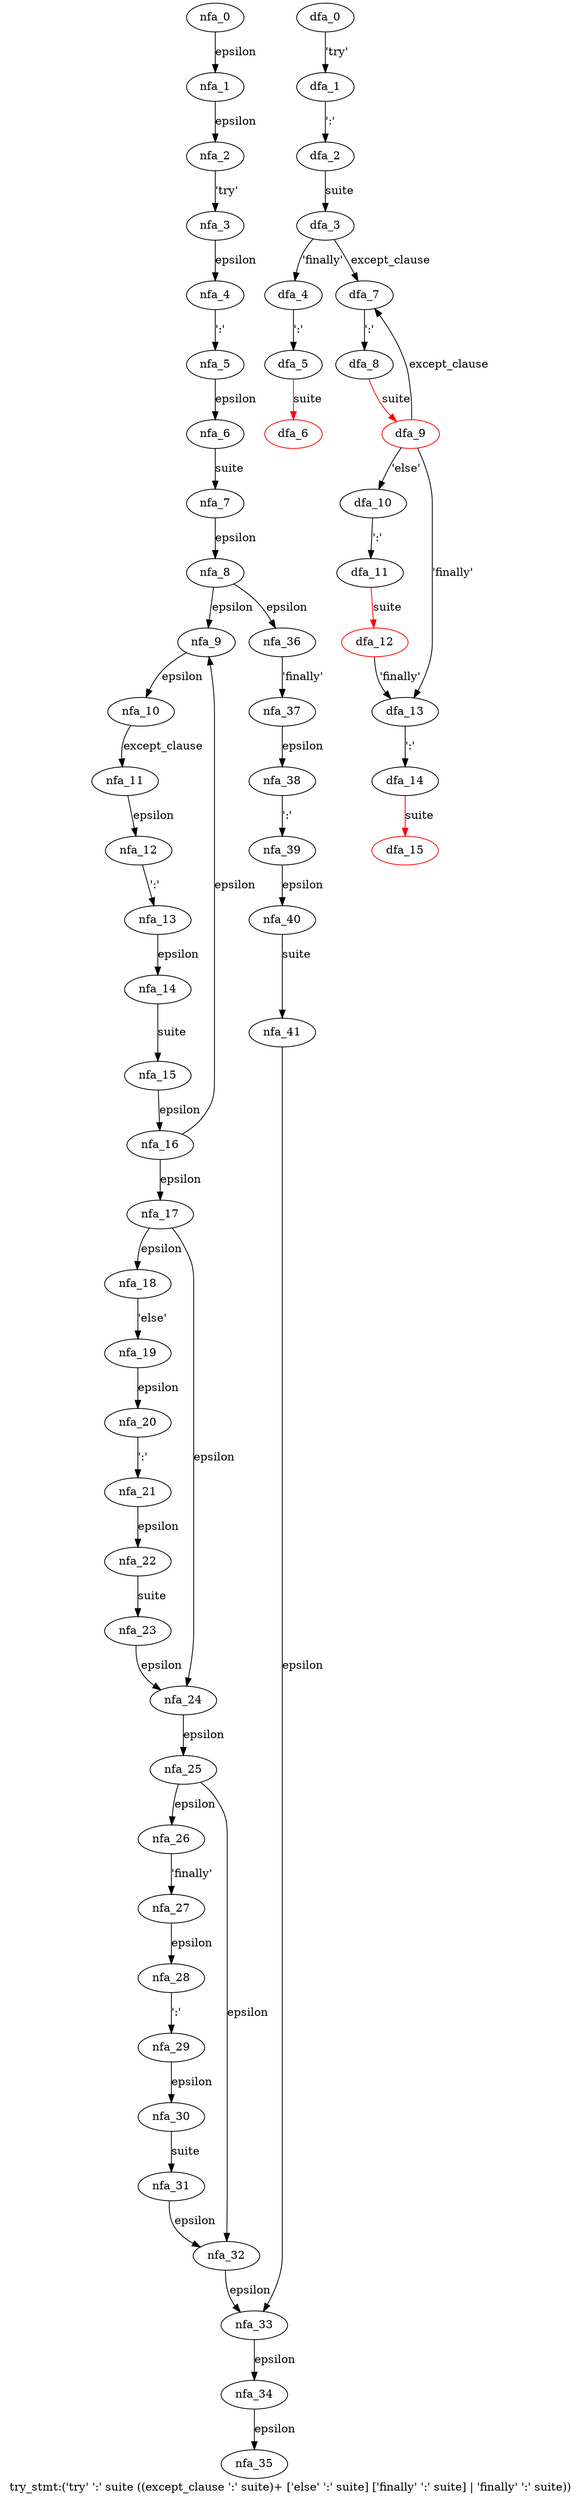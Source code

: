 digraph try_stmt {
 graph[label="try_stmt:('try' ':' suite ((except_clause ':' suite)+ ['else' ':' suite] ['finally' ':' suite] | 'finally' ':' suite))"]
 subgraph try_stmt_nfa {
  nfa_0->nfa_1[label="epsilon"]
  nfa_1->nfa_2[label="epsilon"]
  nfa_2->nfa_3[label="'try'"]
  nfa_3->nfa_4[label="epsilon"]
  nfa_4->nfa_5[label="':'"]
  nfa_5->nfa_6[label="epsilon"]
  nfa_6->nfa_7[label="suite"]
  nfa_7->nfa_8[label="epsilon"]
  nfa_8->nfa_9[label="epsilon"]
  nfa_9->nfa_10[label="epsilon"]
  nfa_10->nfa_11[label="except_clause"]
  nfa_11->nfa_12[label="epsilon"]
  nfa_12->nfa_13[label="':'"]
  nfa_13->nfa_14[label="epsilon"]
  nfa_14->nfa_15[label="suite"]
  nfa_15->nfa_16[label="epsilon"]
  nfa_16->nfa_9[label="epsilon"]
  nfa_16->nfa_17[label="epsilon"]
  nfa_17->nfa_18[label="epsilon"]
  nfa_18->nfa_19[label="'else'"]
  nfa_19->nfa_20[label="epsilon"]
  nfa_20->nfa_21[label="':'"]
  nfa_21->nfa_22[label="epsilon"]
  nfa_22->nfa_23[label="suite"]
  nfa_23->nfa_24[label="epsilon"]
  nfa_24->nfa_25[label="epsilon"]
  nfa_25->nfa_26[label="epsilon"]
  nfa_26->nfa_27[label="'finally'"]
  nfa_27->nfa_28[label="epsilon"]
  nfa_28->nfa_29[label="':'"]
  nfa_29->nfa_30[label="epsilon"]
  nfa_30->nfa_31[label="suite"]
  nfa_31->nfa_32[label="epsilon"]
  nfa_32->nfa_33[label="epsilon"]
  nfa_33->nfa_34[label="epsilon"]
  nfa_34->nfa_35[label="epsilon"]
  nfa_25->nfa_32[label="epsilon"]
  nfa_17->nfa_24[label="epsilon"]
  nfa_8->nfa_36[label="epsilon"]
  nfa_36->nfa_37[label="'finally'"]
  nfa_37->nfa_38[label="epsilon"]
  nfa_38->nfa_39[label="':'"]
  nfa_39->nfa_40[label="epsilon"]
  nfa_40->nfa_41[label="suite"]
  nfa_41->nfa_33[label="epsilon"]
  }
 subgraph try_stmt_dfa {
  dfa_0->dfa_1[label="'try'"]
  dfa_1->dfa_2[label="':'"]
  dfa_2->dfa_3[label="suite"]
  dfa_3->dfa_4[label="'finally'"]
  dfa_4->dfa_5[label="':'"]
  dfa_5->dfa_6[label="suite",color=red]
  dfa_3->dfa_7[label="except_clause"]
  dfa_7->dfa_8[label="':'"]
  dfa_8->dfa_9[label="suite",color=red]
  dfa_9->dfa_10[label="'else'"]
  dfa_10->dfa_11[label="':'"]
  dfa_11->dfa_12[label="suite",color=red]
  dfa_12->dfa_13[label="'finally'"]
  dfa_13->dfa_14[label="':'"]
  dfa_14->dfa_15[label="suite",color=red]
  dfa_9->dfa_13[label="'finally'"]
  dfa_9->dfa_7[label="except_clause"]
  dfa_9[color=red]
  dfa_12[color=red]
  dfa_6[color=red]
  dfa_15[color=red]
  }
}
